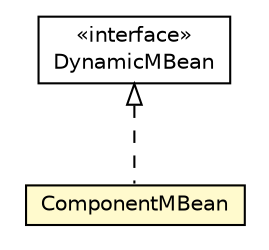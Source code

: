 #!/usr/local/bin/dot
#
# Class diagram 
# Generated by UMLGraph version 5.1 (http://www.umlgraph.org/)
#

digraph G {
	edge [fontname="Helvetica",fontsize=10,labelfontname="Helvetica",labelfontsize=10];
	node [fontname="Helvetica",fontsize=10,shape=plaintext];
	nodesep=0.25;
	ranksep=0.5;
	// pt.ist.fenixframework.jmx.ComponentMBean
	c35185 [label=<<table title="pt.ist.fenixframework.jmx.ComponentMBean" border="0" cellborder="1" cellspacing="0" cellpadding="2" port="p" bgcolor="lemonChiffon" href="./ComponentMBean.html">
		<tr><td><table border="0" cellspacing="0" cellpadding="1">
<tr><td align="center" balign="center"> ComponentMBean </td></tr>
		</table></td></tr>
		</table>>, fontname="Helvetica", fontcolor="black", fontsize=10.0];
	//pt.ist.fenixframework.jmx.ComponentMBean implements javax.management.DynamicMBean
	c35315:p -> c35185:p [dir=back,arrowtail=empty,style=dashed];
	// javax.management.DynamicMBean
	c35315 [label=<<table title="javax.management.DynamicMBean" border="0" cellborder="1" cellspacing="0" cellpadding="2" port="p" href="http://java.sun.com/j2se/1.4.2/docs/api/javax/management/DynamicMBean.html">
		<tr><td><table border="0" cellspacing="0" cellpadding="1">
<tr><td align="center" balign="center"> &#171;interface&#187; </td></tr>
<tr><td align="center" balign="center"> DynamicMBean </td></tr>
		</table></td></tr>
		</table>>, fontname="Helvetica", fontcolor="black", fontsize=10.0];
}

